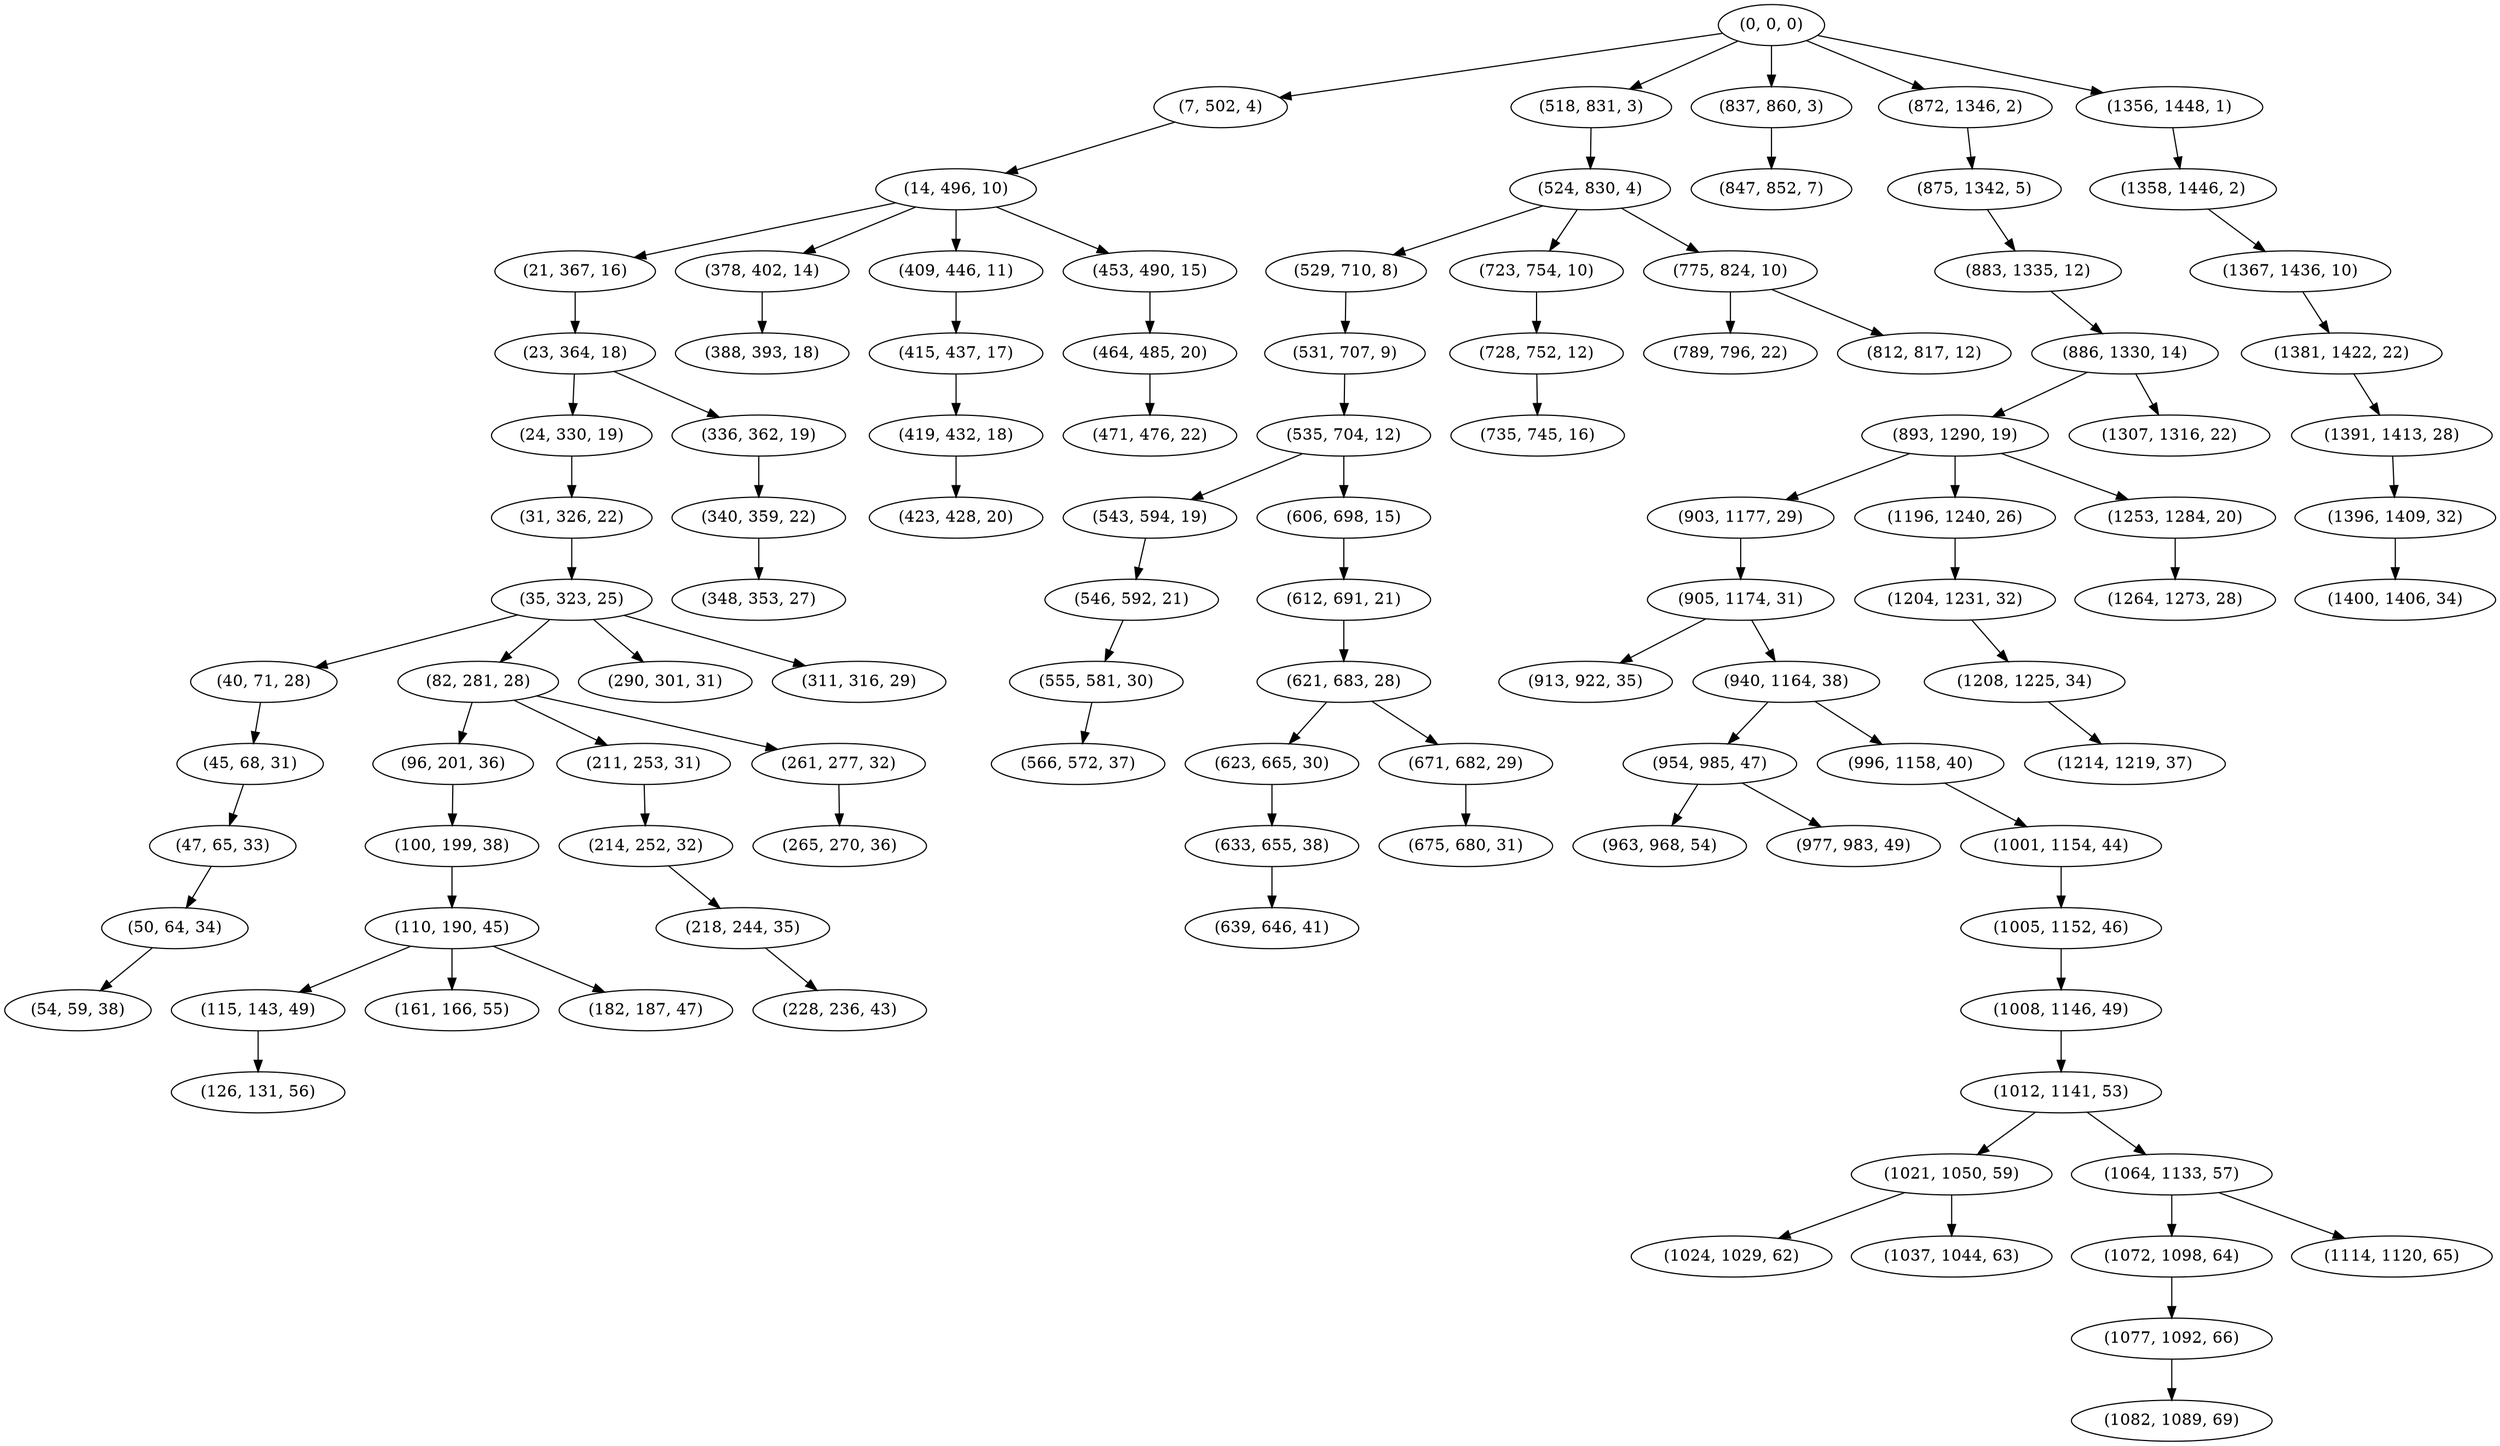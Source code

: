 digraph tree {
    "(0, 0, 0)";
    "(7, 502, 4)";
    "(14, 496, 10)";
    "(21, 367, 16)";
    "(23, 364, 18)";
    "(24, 330, 19)";
    "(31, 326, 22)";
    "(35, 323, 25)";
    "(40, 71, 28)";
    "(45, 68, 31)";
    "(47, 65, 33)";
    "(50, 64, 34)";
    "(54, 59, 38)";
    "(82, 281, 28)";
    "(96, 201, 36)";
    "(100, 199, 38)";
    "(110, 190, 45)";
    "(115, 143, 49)";
    "(126, 131, 56)";
    "(161, 166, 55)";
    "(182, 187, 47)";
    "(211, 253, 31)";
    "(214, 252, 32)";
    "(218, 244, 35)";
    "(228, 236, 43)";
    "(261, 277, 32)";
    "(265, 270, 36)";
    "(290, 301, 31)";
    "(311, 316, 29)";
    "(336, 362, 19)";
    "(340, 359, 22)";
    "(348, 353, 27)";
    "(378, 402, 14)";
    "(388, 393, 18)";
    "(409, 446, 11)";
    "(415, 437, 17)";
    "(419, 432, 18)";
    "(423, 428, 20)";
    "(453, 490, 15)";
    "(464, 485, 20)";
    "(471, 476, 22)";
    "(518, 831, 3)";
    "(524, 830, 4)";
    "(529, 710, 8)";
    "(531, 707, 9)";
    "(535, 704, 12)";
    "(543, 594, 19)";
    "(546, 592, 21)";
    "(555, 581, 30)";
    "(566, 572, 37)";
    "(606, 698, 15)";
    "(612, 691, 21)";
    "(621, 683, 28)";
    "(623, 665, 30)";
    "(633, 655, 38)";
    "(639, 646, 41)";
    "(671, 682, 29)";
    "(675, 680, 31)";
    "(723, 754, 10)";
    "(728, 752, 12)";
    "(735, 745, 16)";
    "(775, 824, 10)";
    "(789, 796, 22)";
    "(812, 817, 12)";
    "(837, 860, 3)";
    "(847, 852, 7)";
    "(872, 1346, 2)";
    "(875, 1342, 5)";
    "(883, 1335, 12)";
    "(886, 1330, 14)";
    "(893, 1290, 19)";
    "(903, 1177, 29)";
    "(905, 1174, 31)";
    "(913, 922, 35)";
    "(940, 1164, 38)";
    "(954, 985, 47)";
    "(963, 968, 54)";
    "(977, 983, 49)";
    "(996, 1158, 40)";
    "(1001, 1154, 44)";
    "(1005, 1152, 46)";
    "(1008, 1146, 49)";
    "(1012, 1141, 53)";
    "(1021, 1050, 59)";
    "(1024, 1029, 62)";
    "(1037, 1044, 63)";
    "(1064, 1133, 57)";
    "(1072, 1098, 64)";
    "(1077, 1092, 66)";
    "(1082, 1089, 69)";
    "(1114, 1120, 65)";
    "(1196, 1240, 26)";
    "(1204, 1231, 32)";
    "(1208, 1225, 34)";
    "(1214, 1219, 37)";
    "(1253, 1284, 20)";
    "(1264, 1273, 28)";
    "(1307, 1316, 22)";
    "(1356, 1448, 1)";
    "(1358, 1446, 2)";
    "(1367, 1436, 10)";
    "(1381, 1422, 22)";
    "(1391, 1413, 28)";
    "(1396, 1409, 32)";
    "(1400, 1406, 34)";
    "(0, 0, 0)" -> "(7, 502, 4)";
    "(0, 0, 0)" -> "(518, 831, 3)";
    "(0, 0, 0)" -> "(837, 860, 3)";
    "(0, 0, 0)" -> "(872, 1346, 2)";
    "(0, 0, 0)" -> "(1356, 1448, 1)";
    "(7, 502, 4)" -> "(14, 496, 10)";
    "(14, 496, 10)" -> "(21, 367, 16)";
    "(14, 496, 10)" -> "(378, 402, 14)";
    "(14, 496, 10)" -> "(409, 446, 11)";
    "(14, 496, 10)" -> "(453, 490, 15)";
    "(21, 367, 16)" -> "(23, 364, 18)";
    "(23, 364, 18)" -> "(24, 330, 19)";
    "(23, 364, 18)" -> "(336, 362, 19)";
    "(24, 330, 19)" -> "(31, 326, 22)";
    "(31, 326, 22)" -> "(35, 323, 25)";
    "(35, 323, 25)" -> "(40, 71, 28)";
    "(35, 323, 25)" -> "(82, 281, 28)";
    "(35, 323, 25)" -> "(290, 301, 31)";
    "(35, 323, 25)" -> "(311, 316, 29)";
    "(40, 71, 28)" -> "(45, 68, 31)";
    "(45, 68, 31)" -> "(47, 65, 33)";
    "(47, 65, 33)" -> "(50, 64, 34)";
    "(50, 64, 34)" -> "(54, 59, 38)";
    "(82, 281, 28)" -> "(96, 201, 36)";
    "(82, 281, 28)" -> "(211, 253, 31)";
    "(82, 281, 28)" -> "(261, 277, 32)";
    "(96, 201, 36)" -> "(100, 199, 38)";
    "(100, 199, 38)" -> "(110, 190, 45)";
    "(110, 190, 45)" -> "(115, 143, 49)";
    "(110, 190, 45)" -> "(161, 166, 55)";
    "(110, 190, 45)" -> "(182, 187, 47)";
    "(115, 143, 49)" -> "(126, 131, 56)";
    "(211, 253, 31)" -> "(214, 252, 32)";
    "(214, 252, 32)" -> "(218, 244, 35)";
    "(218, 244, 35)" -> "(228, 236, 43)";
    "(261, 277, 32)" -> "(265, 270, 36)";
    "(336, 362, 19)" -> "(340, 359, 22)";
    "(340, 359, 22)" -> "(348, 353, 27)";
    "(378, 402, 14)" -> "(388, 393, 18)";
    "(409, 446, 11)" -> "(415, 437, 17)";
    "(415, 437, 17)" -> "(419, 432, 18)";
    "(419, 432, 18)" -> "(423, 428, 20)";
    "(453, 490, 15)" -> "(464, 485, 20)";
    "(464, 485, 20)" -> "(471, 476, 22)";
    "(518, 831, 3)" -> "(524, 830, 4)";
    "(524, 830, 4)" -> "(529, 710, 8)";
    "(524, 830, 4)" -> "(723, 754, 10)";
    "(524, 830, 4)" -> "(775, 824, 10)";
    "(529, 710, 8)" -> "(531, 707, 9)";
    "(531, 707, 9)" -> "(535, 704, 12)";
    "(535, 704, 12)" -> "(543, 594, 19)";
    "(535, 704, 12)" -> "(606, 698, 15)";
    "(543, 594, 19)" -> "(546, 592, 21)";
    "(546, 592, 21)" -> "(555, 581, 30)";
    "(555, 581, 30)" -> "(566, 572, 37)";
    "(606, 698, 15)" -> "(612, 691, 21)";
    "(612, 691, 21)" -> "(621, 683, 28)";
    "(621, 683, 28)" -> "(623, 665, 30)";
    "(621, 683, 28)" -> "(671, 682, 29)";
    "(623, 665, 30)" -> "(633, 655, 38)";
    "(633, 655, 38)" -> "(639, 646, 41)";
    "(671, 682, 29)" -> "(675, 680, 31)";
    "(723, 754, 10)" -> "(728, 752, 12)";
    "(728, 752, 12)" -> "(735, 745, 16)";
    "(775, 824, 10)" -> "(789, 796, 22)";
    "(775, 824, 10)" -> "(812, 817, 12)";
    "(837, 860, 3)" -> "(847, 852, 7)";
    "(872, 1346, 2)" -> "(875, 1342, 5)";
    "(875, 1342, 5)" -> "(883, 1335, 12)";
    "(883, 1335, 12)" -> "(886, 1330, 14)";
    "(886, 1330, 14)" -> "(893, 1290, 19)";
    "(886, 1330, 14)" -> "(1307, 1316, 22)";
    "(893, 1290, 19)" -> "(903, 1177, 29)";
    "(893, 1290, 19)" -> "(1196, 1240, 26)";
    "(893, 1290, 19)" -> "(1253, 1284, 20)";
    "(903, 1177, 29)" -> "(905, 1174, 31)";
    "(905, 1174, 31)" -> "(913, 922, 35)";
    "(905, 1174, 31)" -> "(940, 1164, 38)";
    "(940, 1164, 38)" -> "(954, 985, 47)";
    "(940, 1164, 38)" -> "(996, 1158, 40)";
    "(954, 985, 47)" -> "(963, 968, 54)";
    "(954, 985, 47)" -> "(977, 983, 49)";
    "(996, 1158, 40)" -> "(1001, 1154, 44)";
    "(1001, 1154, 44)" -> "(1005, 1152, 46)";
    "(1005, 1152, 46)" -> "(1008, 1146, 49)";
    "(1008, 1146, 49)" -> "(1012, 1141, 53)";
    "(1012, 1141, 53)" -> "(1021, 1050, 59)";
    "(1012, 1141, 53)" -> "(1064, 1133, 57)";
    "(1021, 1050, 59)" -> "(1024, 1029, 62)";
    "(1021, 1050, 59)" -> "(1037, 1044, 63)";
    "(1064, 1133, 57)" -> "(1072, 1098, 64)";
    "(1064, 1133, 57)" -> "(1114, 1120, 65)";
    "(1072, 1098, 64)" -> "(1077, 1092, 66)";
    "(1077, 1092, 66)" -> "(1082, 1089, 69)";
    "(1196, 1240, 26)" -> "(1204, 1231, 32)";
    "(1204, 1231, 32)" -> "(1208, 1225, 34)";
    "(1208, 1225, 34)" -> "(1214, 1219, 37)";
    "(1253, 1284, 20)" -> "(1264, 1273, 28)";
    "(1356, 1448, 1)" -> "(1358, 1446, 2)";
    "(1358, 1446, 2)" -> "(1367, 1436, 10)";
    "(1367, 1436, 10)" -> "(1381, 1422, 22)";
    "(1381, 1422, 22)" -> "(1391, 1413, 28)";
    "(1391, 1413, 28)" -> "(1396, 1409, 32)";
    "(1396, 1409, 32)" -> "(1400, 1406, 34)";
}
